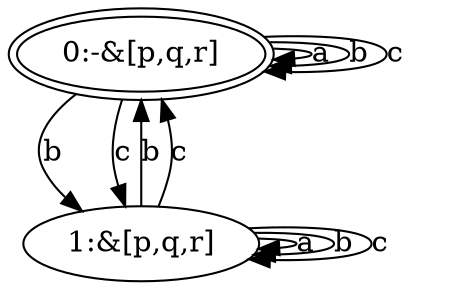 digraph G { 0[label ="0:-&[p,q,r]",peripheries = 2] ; 1[label ="1:&[p,q,r]"] ; 0 -> 0 [label=a] ; 0 -> 0 [label=b] ; 0 -> 0 [label=c] ; 0 -> 1 [label=b] ; 0 -> 1 [label=c] ; 1 -> 0 [label=b] ; 1 -> 0 [label=c] ; 1 -> 1 [label=a] ; 1 -> 1 [label=b] ; 1 -> 1 [label=c] }